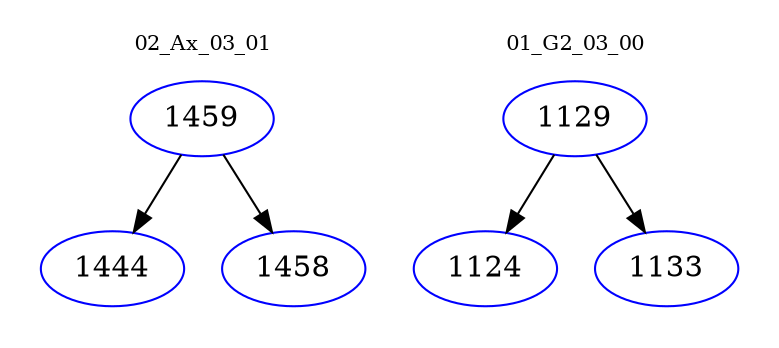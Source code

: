 digraph{
subgraph cluster_0 {
color = white
label = "02_Ax_03_01";
fontsize=10;
T0_1459 [label="1459", color="blue"]
T0_1459 -> T0_1444 [color="black"]
T0_1444 [label="1444", color="blue"]
T0_1459 -> T0_1458 [color="black"]
T0_1458 [label="1458", color="blue"]
}
subgraph cluster_1 {
color = white
label = "01_G2_03_00";
fontsize=10;
T1_1129 [label="1129", color="blue"]
T1_1129 -> T1_1124 [color="black"]
T1_1124 [label="1124", color="blue"]
T1_1129 -> T1_1133 [color="black"]
T1_1133 [label="1133", color="blue"]
}
}
